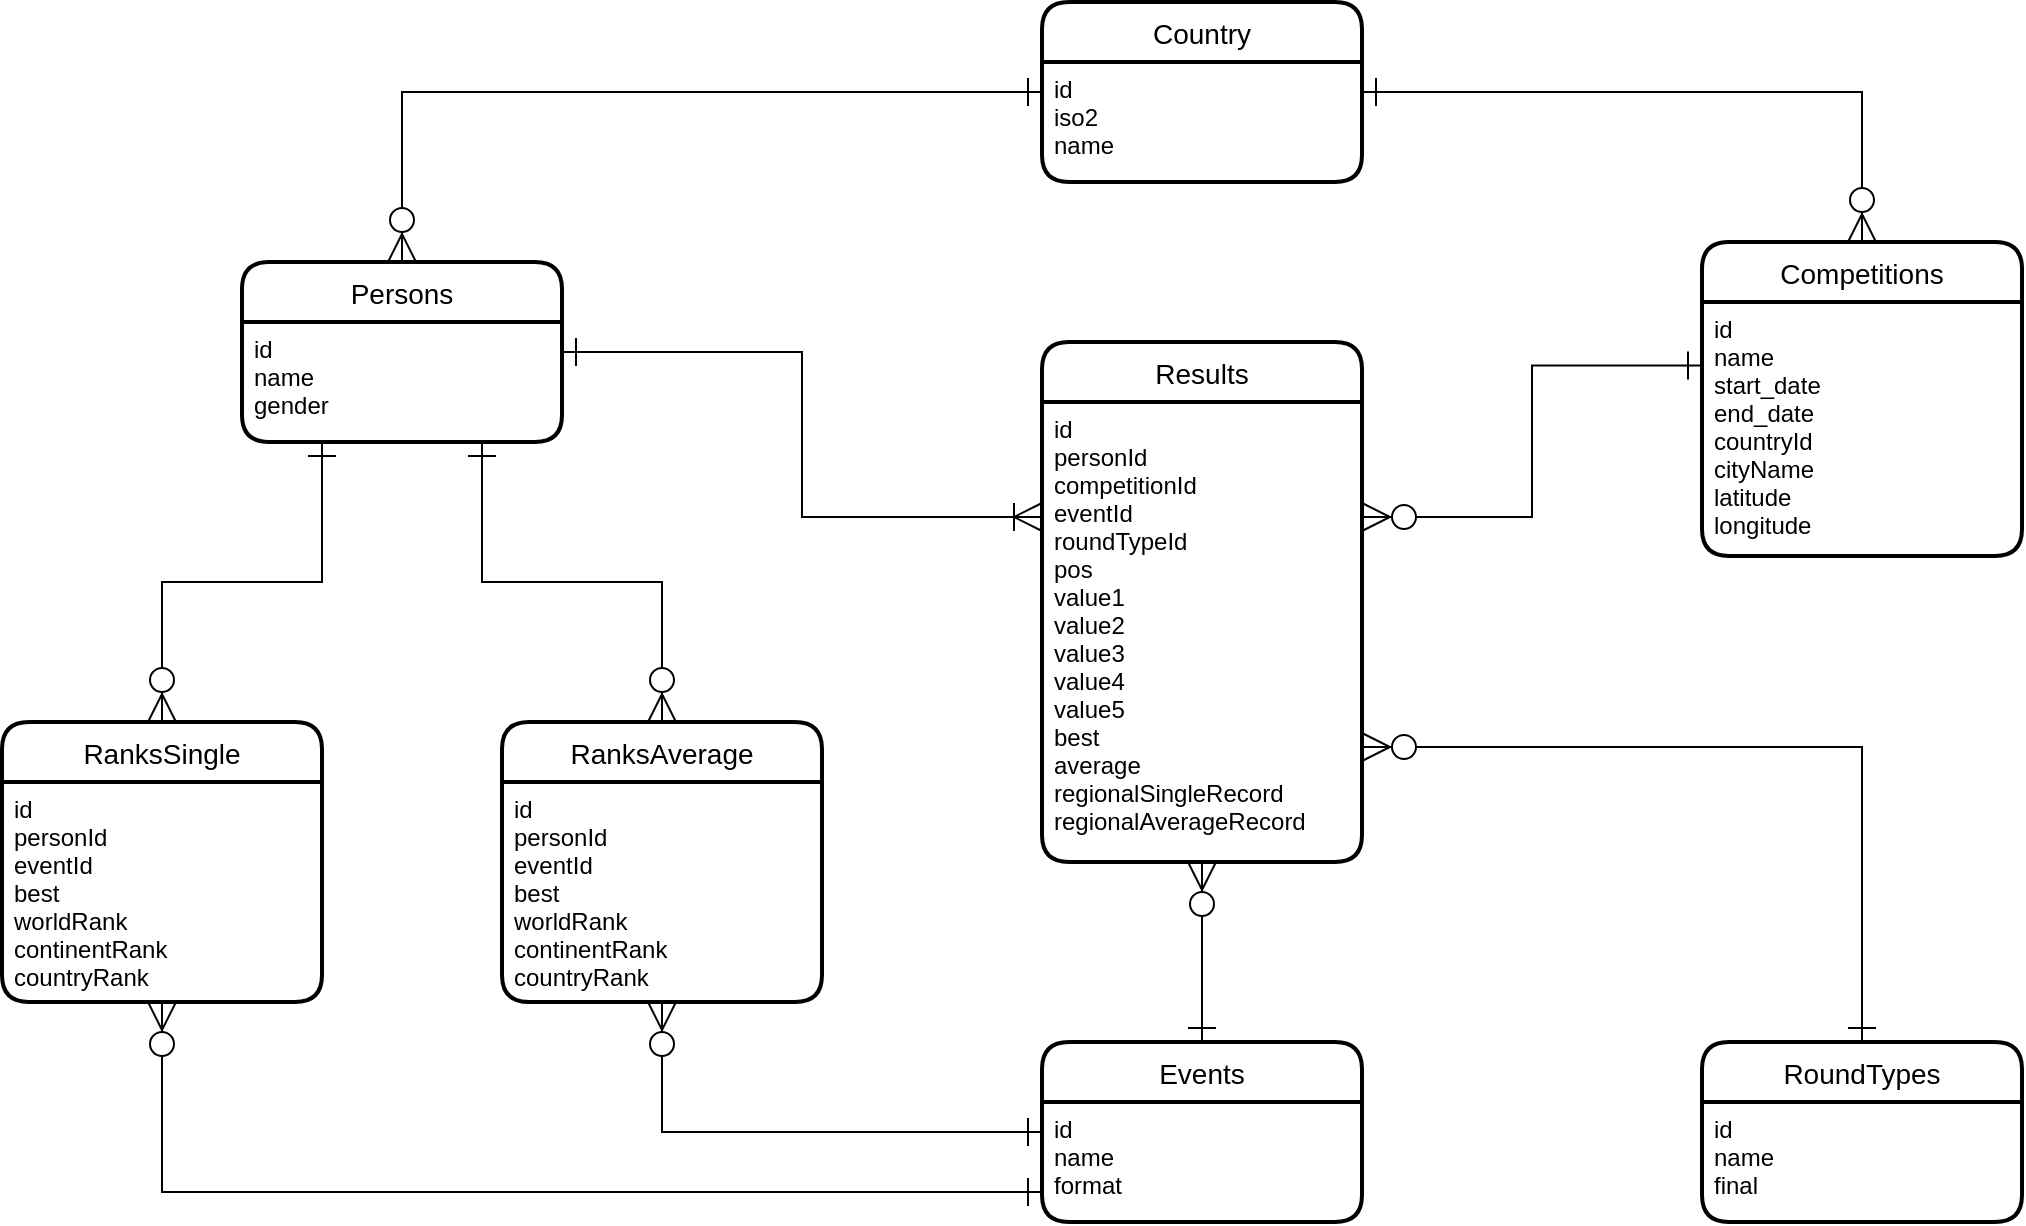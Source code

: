 <mxfile version="12.9.12" type="device"><diagram id="nShcJZycmu1x3zim3RN1" name="Page-1"><mxGraphModel dx="1085" dy="618" grid="1" gridSize="10" guides="1" tooltips="1" connect="1" arrows="1" fold="1" page="1" pageScale="1" pageWidth="1169" pageHeight="827" math="0" shadow="0"><root><mxCell id="0"/><mxCell id="1" parent="0"/><mxCell id="ownRxeVPvqRiAPA9Dbp1-24" style="edgeStyle=orthogonalEdgeStyle;rounded=0;orthogonalLoop=1;jettySize=auto;html=1;exitX=0.5;exitY=0;exitDx=0;exitDy=0;entryX=0;entryY=0.5;entryDx=0;entryDy=0;startArrow=ERzeroToMany;startFill=1;endArrow=ERone;endFill=0;endSize=12;startSize=12;" edge="1" parent="1" source="ownRxeVPvqRiAPA9Dbp1-10" target="ownRxeVPvqRiAPA9Dbp1-8"><mxGeometry relative="1" as="geometry"/></mxCell><mxCell id="ownRxeVPvqRiAPA9Dbp1-28" style="edgeStyle=orthogonalEdgeStyle;rounded=0;orthogonalLoop=1;jettySize=auto;html=1;exitX=0.5;exitY=0;exitDx=0;exitDy=0;entryX=1;entryY=0.25;entryDx=0;entryDy=0;startArrow=ERzeroToMany;startFill=1;startSize=12;endArrow=ERone;endFill=0;endSize=12;" edge="1" parent="1" source="ownRxeVPvqRiAPA9Dbp1-6" target="ownRxeVPvqRiAPA9Dbp1-9"><mxGeometry relative="1" as="geometry"/></mxCell><mxCell id="ownRxeVPvqRiAPA9Dbp1-30" style="edgeStyle=orthogonalEdgeStyle;rounded=0;orthogonalLoop=1;jettySize=auto;html=1;exitX=0;exitY=0.25;exitDx=0;exitDy=0;entryX=1;entryY=0.25;entryDx=0;entryDy=0;startArrow=ERoneToMany;startFill=0;startSize=12;endArrow=ERone;endFill=0;endSize=12;" edge="1" parent="1" source="ownRxeVPvqRiAPA9Dbp1-17" target="ownRxeVPvqRiAPA9Dbp1-11"><mxGeometry relative="1" as="geometry"/></mxCell><mxCell id="ownRxeVPvqRiAPA9Dbp1-31" style="edgeStyle=orthogonalEdgeStyle;rounded=0;orthogonalLoop=1;jettySize=auto;html=1;exitX=1;exitY=0.25;exitDx=0;exitDy=0;entryX=0;entryY=0.25;entryDx=0;entryDy=0;startArrow=ERzeroToMany;startFill=1;startSize=12;endArrow=ERone;endFill=0;endSize=12;" edge="1" parent="1" source="ownRxeVPvqRiAPA9Dbp1-17" target="ownRxeVPvqRiAPA9Dbp1-7"><mxGeometry relative="1" as="geometry"/></mxCell><mxCell id="ownRxeVPvqRiAPA9Dbp1-33" style="edgeStyle=orthogonalEdgeStyle;rounded=0;orthogonalLoop=1;jettySize=auto;html=1;exitX=0.5;exitY=1;exitDx=0;exitDy=0;entryX=0.5;entryY=0;entryDx=0;entryDy=0;startArrow=ERzeroToMany;startFill=1;startSize=12;endArrow=ERone;endFill=0;endSize=12;" edge="1" parent="1" source="ownRxeVPvqRiAPA9Dbp1-17" target="ownRxeVPvqRiAPA9Dbp1-12"><mxGeometry relative="1" as="geometry"/></mxCell><mxCell id="ownRxeVPvqRiAPA9Dbp1-36" style="edgeStyle=orthogonalEdgeStyle;rounded=0;orthogonalLoop=1;jettySize=auto;html=1;exitX=0.5;exitY=0;exitDx=0;exitDy=0;entryX=0.25;entryY=1;entryDx=0;entryDy=0;startArrow=ERzeroToMany;startFill=1;startSize=12;endArrow=ERone;endFill=0;endSize=12;" edge="1" parent="1" source="ownRxeVPvqRiAPA9Dbp1-18" target="ownRxeVPvqRiAPA9Dbp1-11"><mxGeometry relative="1" as="geometry"/></mxCell><mxCell id="ownRxeVPvqRiAPA9Dbp1-37" style="edgeStyle=orthogonalEdgeStyle;rounded=0;orthogonalLoop=1;jettySize=auto;html=1;exitX=0.5;exitY=0;exitDx=0;exitDy=0;entryX=0.75;entryY=1;entryDx=0;entryDy=0;startArrow=ERzeroToMany;startFill=1;startSize=12;endArrow=ERone;endFill=0;endSize=12;" edge="1" parent="1" source="ownRxeVPvqRiAPA9Dbp1-20" target="ownRxeVPvqRiAPA9Dbp1-11"><mxGeometry relative="1" as="geometry"/></mxCell><mxCell id="ownRxeVPvqRiAPA9Dbp1-38" style="edgeStyle=orthogonalEdgeStyle;rounded=0;orthogonalLoop=1;jettySize=auto;html=1;exitX=0.5;exitY=1;exitDx=0;exitDy=0;entryX=0;entryY=0.75;entryDx=0;entryDy=0;startArrow=ERzeroToMany;startFill=1;startSize=12;endArrow=ERone;endFill=0;endSize=12;" edge="1" parent="1" source="ownRxeVPvqRiAPA9Dbp1-19" target="ownRxeVPvqRiAPA9Dbp1-13"><mxGeometry relative="1" as="geometry"/></mxCell><mxCell id="ownRxeVPvqRiAPA9Dbp1-39" style="edgeStyle=orthogonalEdgeStyle;rounded=0;orthogonalLoop=1;jettySize=auto;html=1;exitX=0.5;exitY=1;exitDx=0;exitDy=0;entryX=0;entryY=0.25;entryDx=0;entryDy=0;startArrow=ERzeroToMany;startFill=1;startSize=12;endArrow=ERone;endFill=0;endSize=12;" edge="1" parent="1" source="ownRxeVPvqRiAPA9Dbp1-21" target="ownRxeVPvqRiAPA9Dbp1-13"><mxGeometry relative="1" as="geometry"/></mxCell><mxCell id="ownRxeVPvqRiAPA9Dbp1-10" value="Persons" style="swimlane;childLayout=stackLayout;horizontal=1;startSize=30;horizontalStack=0;rounded=1;fontSize=14;fontStyle=0;strokeWidth=2;resizeParent=0;resizeLast=1;shadow=0;dashed=0;align=center;" vertex="1" parent="1"><mxGeometry x="190" y="200" width="160" height="90" as="geometry"/></mxCell><mxCell id="ownRxeVPvqRiAPA9Dbp1-11" value="id&#10;name&#10;gender" style="align=left;strokeColor=none;fillColor=none;spacingLeft=4;fontSize=12;verticalAlign=top;resizable=0;rotatable=0;part=1;" vertex="1" parent="ownRxeVPvqRiAPA9Dbp1-10"><mxGeometry y="30" width="160" height="60" as="geometry"/></mxCell><mxCell id="ownRxeVPvqRiAPA9Dbp1-8" value="Country" style="swimlane;childLayout=stackLayout;horizontal=1;startSize=30;horizontalStack=0;rounded=1;fontSize=14;fontStyle=0;strokeWidth=2;resizeParent=0;resizeLast=1;shadow=0;dashed=0;align=center;" vertex="1" parent="1"><mxGeometry x="590" y="70" width="160" height="90" as="geometry"/></mxCell><mxCell id="ownRxeVPvqRiAPA9Dbp1-9" value="id&#10;iso2&#10;name" style="align=left;strokeColor=none;fillColor=none;spacingLeft=4;fontSize=12;verticalAlign=top;resizable=0;rotatable=0;part=1;" vertex="1" parent="ownRxeVPvqRiAPA9Dbp1-8"><mxGeometry y="30" width="160" height="60" as="geometry"/></mxCell><mxCell id="ownRxeVPvqRiAPA9Dbp1-6" value="Competitions" style="swimlane;childLayout=stackLayout;horizontal=1;startSize=30;horizontalStack=0;rounded=1;fontSize=14;fontStyle=0;strokeWidth=2;resizeParent=0;resizeLast=1;shadow=0;dashed=0;align=center;" vertex="1" parent="1"><mxGeometry x="920" y="190" width="160" height="157" as="geometry"/></mxCell><mxCell id="ownRxeVPvqRiAPA9Dbp1-7" value="id&#10;name&#10;start_date&#10;end_date&#10;countryId&#10;cityName&#10;latitude&#10;longitude" style="align=left;strokeColor=none;fillColor=none;spacingLeft=4;fontSize=12;verticalAlign=top;resizable=0;rotatable=0;part=1;" vertex="1" parent="ownRxeVPvqRiAPA9Dbp1-6"><mxGeometry y="30" width="160" height="127" as="geometry"/></mxCell><mxCell id="ownRxeVPvqRiAPA9Dbp1-16" value="Results" style="swimlane;childLayout=stackLayout;horizontal=1;startSize=30;horizontalStack=0;rounded=1;fontSize=14;fontStyle=0;strokeWidth=2;resizeParent=0;resizeLast=1;shadow=0;dashed=0;align=center;" vertex="1" parent="1"><mxGeometry x="590" y="240" width="160" height="260" as="geometry"/></mxCell><mxCell id="ownRxeVPvqRiAPA9Dbp1-17" value="id&#10;personId&#10;competitionId&#10;eventId&#10;roundTypeId&#10;pos&#10;value1&#10;value2&#10;value3&#10;value4&#10;value5&#10;best&#10;average&#10;regionalSingleRecord&#10;regionalAverageRecord" style="align=left;strokeColor=none;fillColor=none;spacingLeft=4;fontSize=12;verticalAlign=top;resizable=0;rotatable=0;part=1;" vertex="1" parent="ownRxeVPvqRiAPA9Dbp1-16"><mxGeometry y="30" width="160" height="230" as="geometry"/></mxCell><mxCell id="ownRxeVPvqRiAPA9Dbp1-12" value="Events" style="swimlane;childLayout=stackLayout;horizontal=1;startSize=30;horizontalStack=0;rounded=1;fontSize=14;fontStyle=0;strokeWidth=2;resizeParent=0;resizeLast=1;shadow=0;dashed=0;align=center;" vertex="1" parent="1"><mxGeometry x="590" y="590" width="160" height="90" as="geometry"/></mxCell><mxCell id="ownRxeVPvqRiAPA9Dbp1-13" value="id&#10;name&#10;format" style="align=left;strokeColor=none;fillColor=none;spacingLeft=4;fontSize=12;verticalAlign=top;resizable=0;rotatable=0;part=1;" vertex="1" parent="ownRxeVPvqRiAPA9Dbp1-12"><mxGeometry y="30" width="160" height="60" as="geometry"/></mxCell><mxCell id="ownRxeVPvqRiAPA9Dbp1-18" value="RanksSingle" style="swimlane;childLayout=stackLayout;horizontal=1;startSize=30;horizontalStack=0;rounded=1;fontSize=14;fontStyle=0;strokeWidth=2;resizeParent=0;resizeLast=1;shadow=0;dashed=0;align=center;" vertex="1" parent="1"><mxGeometry x="70" y="430" width="160" height="140" as="geometry"/></mxCell><mxCell id="ownRxeVPvqRiAPA9Dbp1-19" value="id&#10;personId&#10;eventId&#10;best&#10;worldRank&#10;continentRank&#10;countryRank" style="align=left;strokeColor=none;fillColor=none;spacingLeft=4;fontSize=12;verticalAlign=top;resizable=0;rotatable=0;part=1;" vertex="1" parent="ownRxeVPvqRiAPA9Dbp1-18"><mxGeometry y="30" width="160" height="110" as="geometry"/></mxCell><mxCell id="ownRxeVPvqRiAPA9Dbp1-20" value="RanksAverage" style="swimlane;childLayout=stackLayout;horizontal=1;startSize=30;horizontalStack=0;rounded=1;fontSize=14;fontStyle=0;strokeWidth=2;resizeParent=0;resizeLast=1;shadow=0;dashed=0;align=center;" vertex="1" parent="1"><mxGeometry x="320" y="430" width="160" height="140" as="geometry"/></mxCell><mxCell id="ownRxeVPvqRiAPA9Dbp1-21" value="id&#10;personId&#10;eventId&#10;best&#10;worldRank&#10;continentRank&#10;countryRank" style="align=left;strokeColor=none;fillColor=none;spacingLeft=4;fontSize=12;verticalAlign=top;resizable=0;rotatable=0;part=1;" vertex="1" parent="ownRxeVPvqRiAPA9Dbp1-20"><mxGeometry y="30" width="160" height="110" as="geometry"/></mxCell><mxCell id="ownRxeVPvqRiAPA9Dbp1-42" style="edgeStyle=orthogonalEdgeStyle;rounded=0;orthogonalLoop=1;jettySize=auto;html=1;exitX=1;exitY=0.75;exitDx=0;exitDy=0;startArrow=ERzeroToMany;startFill=1;startSize=12;endArrow=ERone;endFill=0;endSize=12;" edge="1" parent="1" source="ownRxeVPvqRiAPA9Dbp1-17" target="ownRxeVPvqRiAPA9Dbp1-40"><mxGeometry relative="1" as="geometry"/></mxCell><mxCell id="ownRxeVPvqRiAPA9Dbp1-40" value="RoundTypes" style="swimlane;childLayout=stackLayout;horizontal=1;startSize=30;horizontalStack=0;rounded=1;fontSize=14;fontStyle=0;strokeWidth=2;resizeParent=0;resizeLast=1;shadow=0;dashed=0;align=center;" vertex="1" parent="1"><mxGeometry x="920" y="590" width="160" height="90" as="geometry"/></mxCell><mxCell id="ownRxeVPvqRiAPA9Dbp1-41" value="id&#10;name&#10;final" style="align=left;strokeColor=none;fillColor=none;spacingLeft=4;fontSize=12;verticalAlign=top;resizable=0;rotatable=0;part=1;" vertex="1" parent="ownRxeVPvqRiAPA9Dbp1-40"><mxGeometry y="30" width="160" height="60" as="geometry"/></mxCell></root></mxGraphModel></diagram></mxfile>